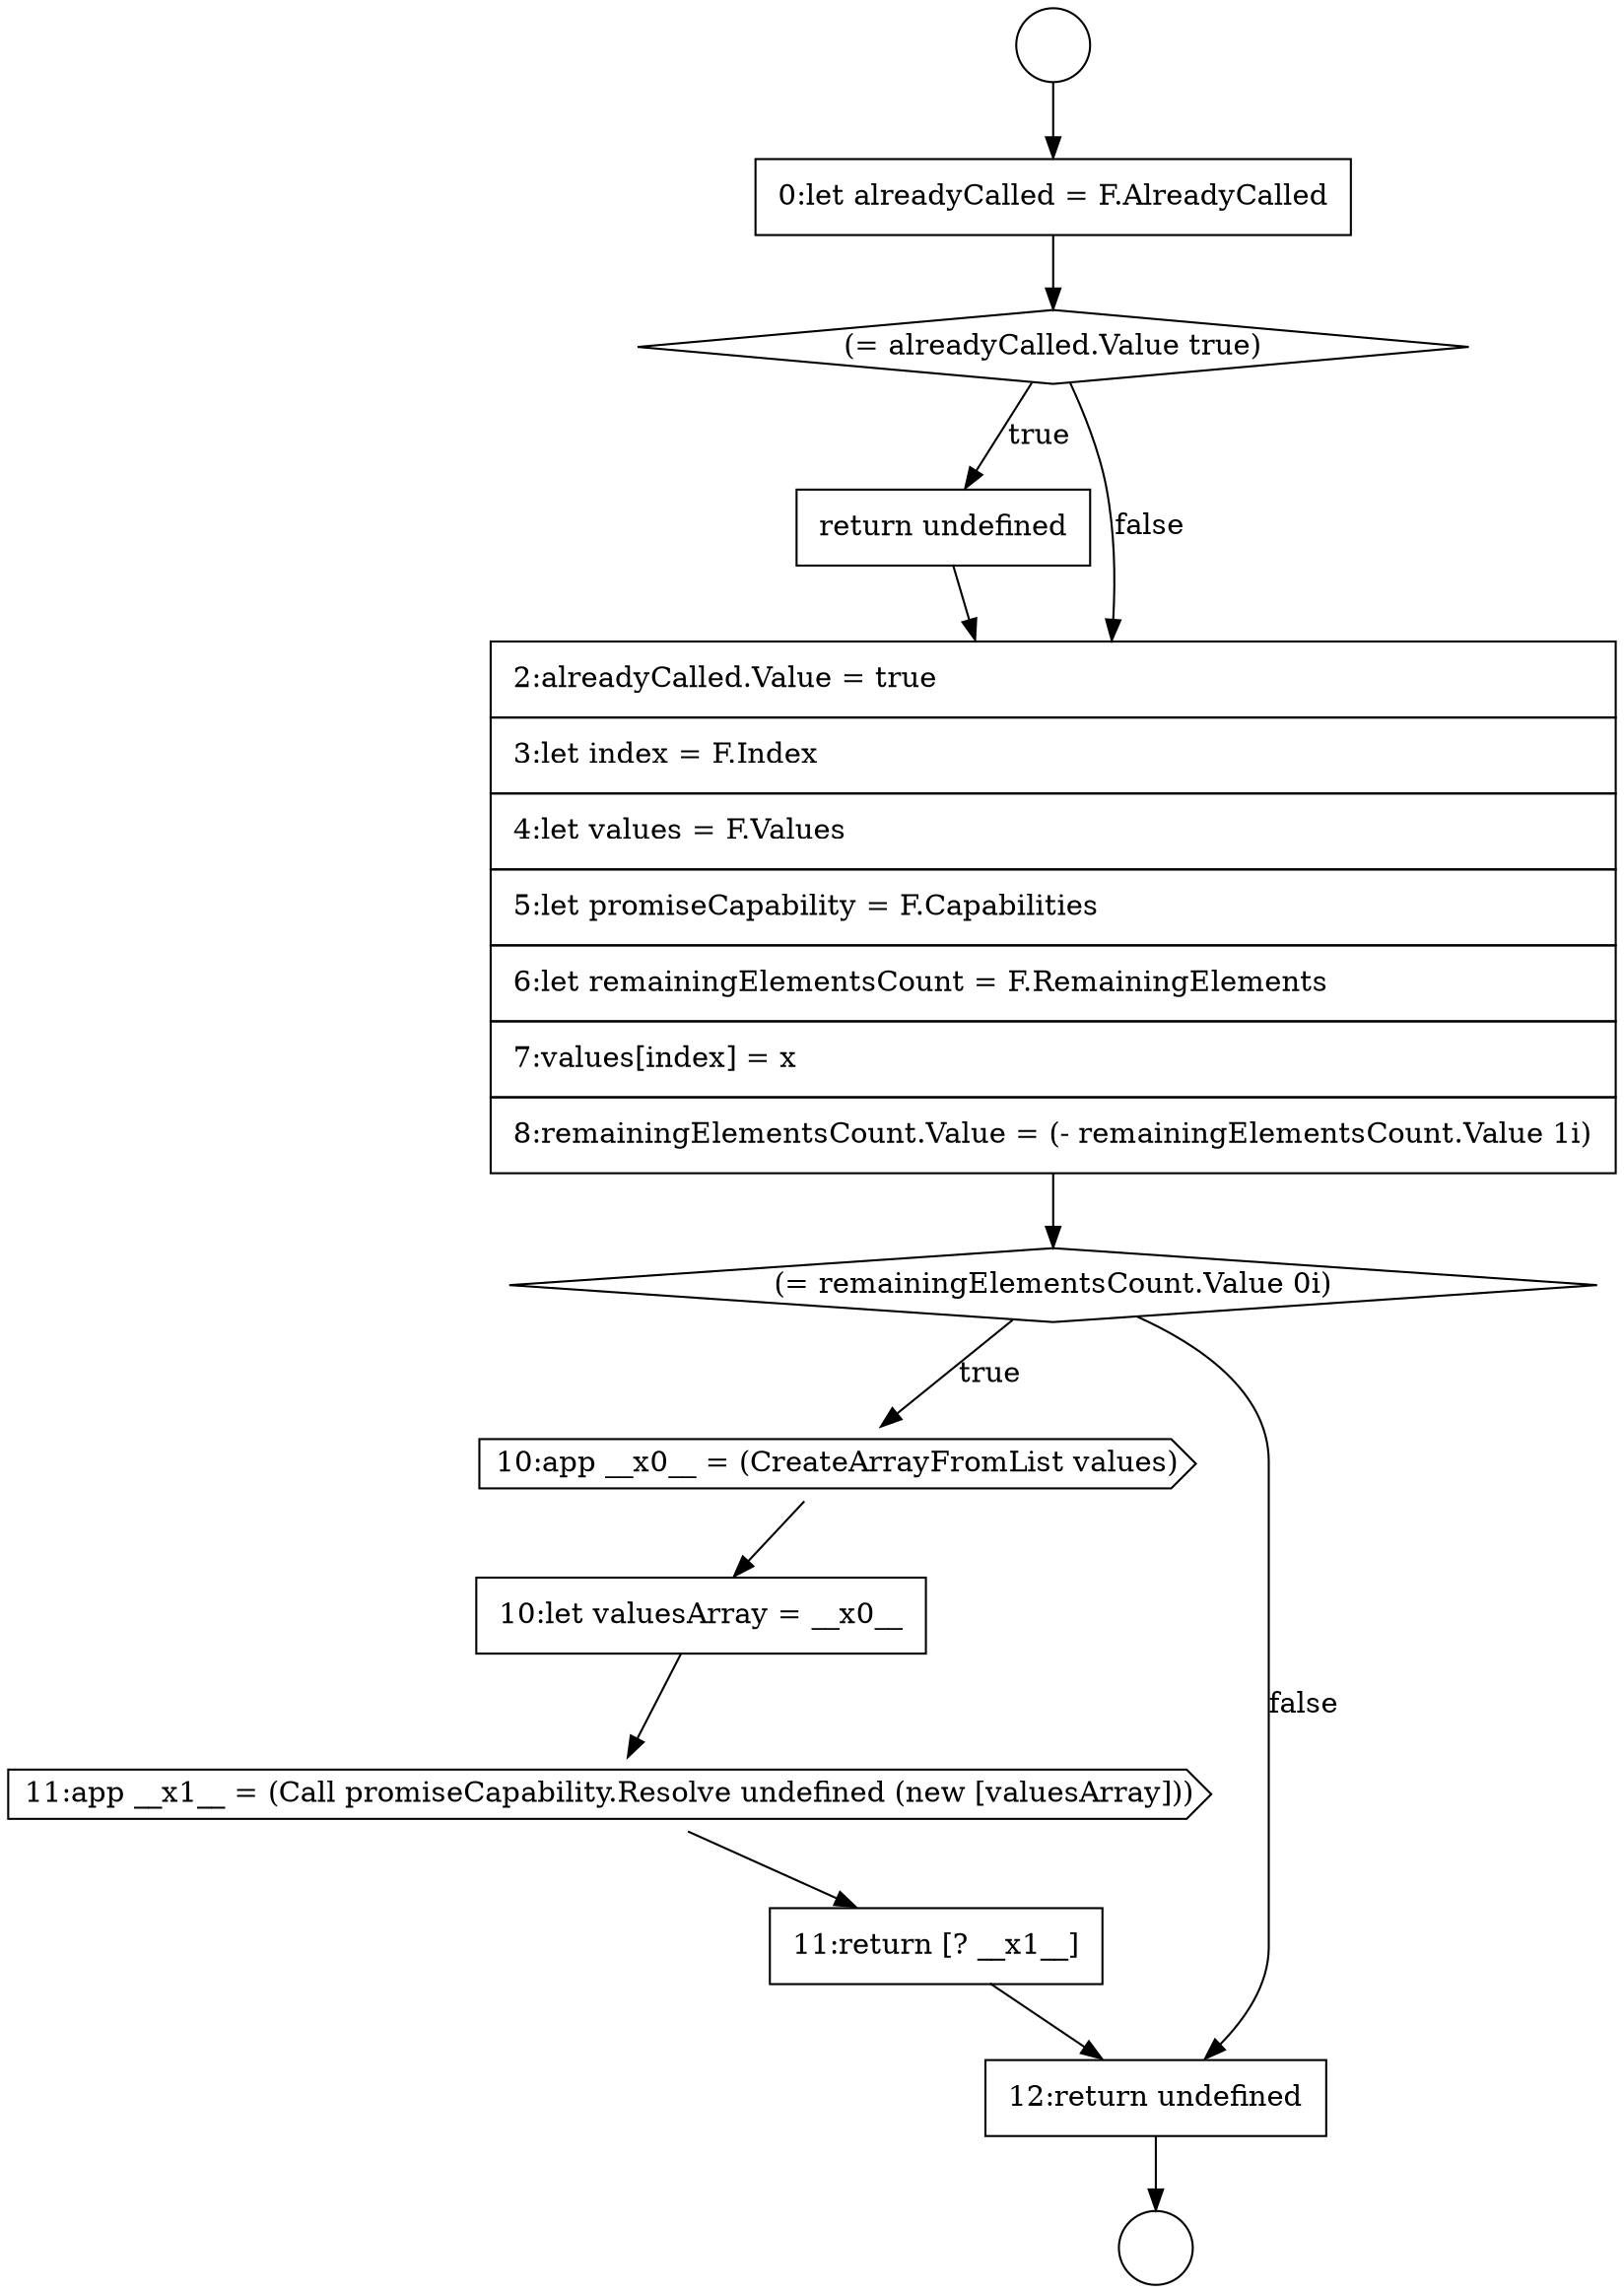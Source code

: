 digraph {
  node15752 [shape=circle label=" " color="black" fillcolor="white" style=filled]
  node15759 [shape=cds, label=<<font color="black">10:app __x0__ = (CreateArrayFromList values)</font>> color="black" fillcolor="white" style=filled]
  node15763 [shape=none, margin=0, label=<<font color="black">
    <table border="0" cellborder="1" cellspacing="0" cellpadding="10">
      <tr><td align="left">12:return undefined</td></tr>
    </table>
  </font>> color="black" fillcolor="white" style=filled]
  node15756 [shape=none, margin=0, label=<<font color="black">
    <table border="0" cellborder="1" cellspacing="0" cellpadding="10">
      <tr><td align="left">return undefined</td></tr>
    </table>
  </font>> color="black" fillcolor="white" style=filled]
  node15761 [shape=cds, label=<<font color="black">11:app __x1__ = (Call promiseCapability.Resolve undefined (new [valuesArray]))</font>> color="black" fillcolor="white" style=filled]
  node15760 [shape=none, margin=0, label=<<font color="black">
    <table border="0" cellborder="1" cellspacing="0" cellpadding="10">
      <tr><td align="left">10:let valuesArray = __x0__</td></tr>
    </table>
  </font>> color="black" fillcolor="white" style=filled]
  node15757 [shape=none, margin=0, label=<<font color="black">
    <table border="0" cellborder="1" cellspacing="0" cellpadding="10">
      <tr><td align="left">2:alreadyCalled.Value = true</td></tr>
      <tr><td align="left">3:let index = F.Index</td></tr>
      <tr><td align="left">4:let values = F.Values</td></tr>
      <tr><td align="left">5:let promiseCapability = F.Capabilities</td></tr>
      <tr><td align="left">6:let remainingElementsCount = F.RemainingElements</td></tr>
      <tr><td align="left">7:values[index] = x</td></tr>
      <tr><td align="left">8:remainingElementsCount.Value = (- remainingElementsCount.Value 1i)</td></tr>
    </table>
  </font>> color="black" fillcolor="white" style=filled]
  node15753 [shape=circle label=" " color="black" fillcolor="white" style=filled]
  node15754 [shape=none, margin=0, label=<<font color="black">
    <table border="0" cellborder="1" cellspacing="0" cellpadding="10">
      <tr><td align="left">0:let alreadyCalled = F.AlreadyCalled</td></tr>
    </table>
  </font>> color="black" fillcolor="white" style=filled]
  node15758 [shape=diamond, label=<<font color="black">(= remainingElementsCount.Value 0i)</font>> color="black" fillcolor="white" style=filled]
  node15755 [shape=diamond, label=<<font color="black">(= alreadyCalled.Value true)</font>> color="black" fillcolor="white" style=filled]
  node15762 [shape=none, margin=0, label=<<font color="black">
    <table border="0" cellborder="1" cellspacing="0" cellpadding="10">
      <tr><td align="left">11:return [? __x1__]</td></tr>
    </table>
  </font>> color="black" fillcolor="white" style=filled]
  node15761 -> node15762 [ color="black"]
  node15758 -> node15759 [label=<<font color="black">true</font>> color="black"]
  node15758 -> node15763 [label=<<font color="black">false</font>> color="black"]
  node15757 -> node15758 [ color="black"]
  node15760 -> node15761 [ color="black"]
  node15756 -> node15757 [ color="black"]
  node15754 -> node15755 [ color="black"]
  node15762 -> node15763 [ color="black"]
  node15763 -> node15753 [ color="black"]
  node15759 -> node15760 [ color="black"]
  node15755 -> node15756 [label=<<font color="black">true</font>> color="black"]
  node15755 -> node15757 [label=<<font color="black">false</font>> color="black"]
  node15752 -> node15754 [ color="black"]
}
